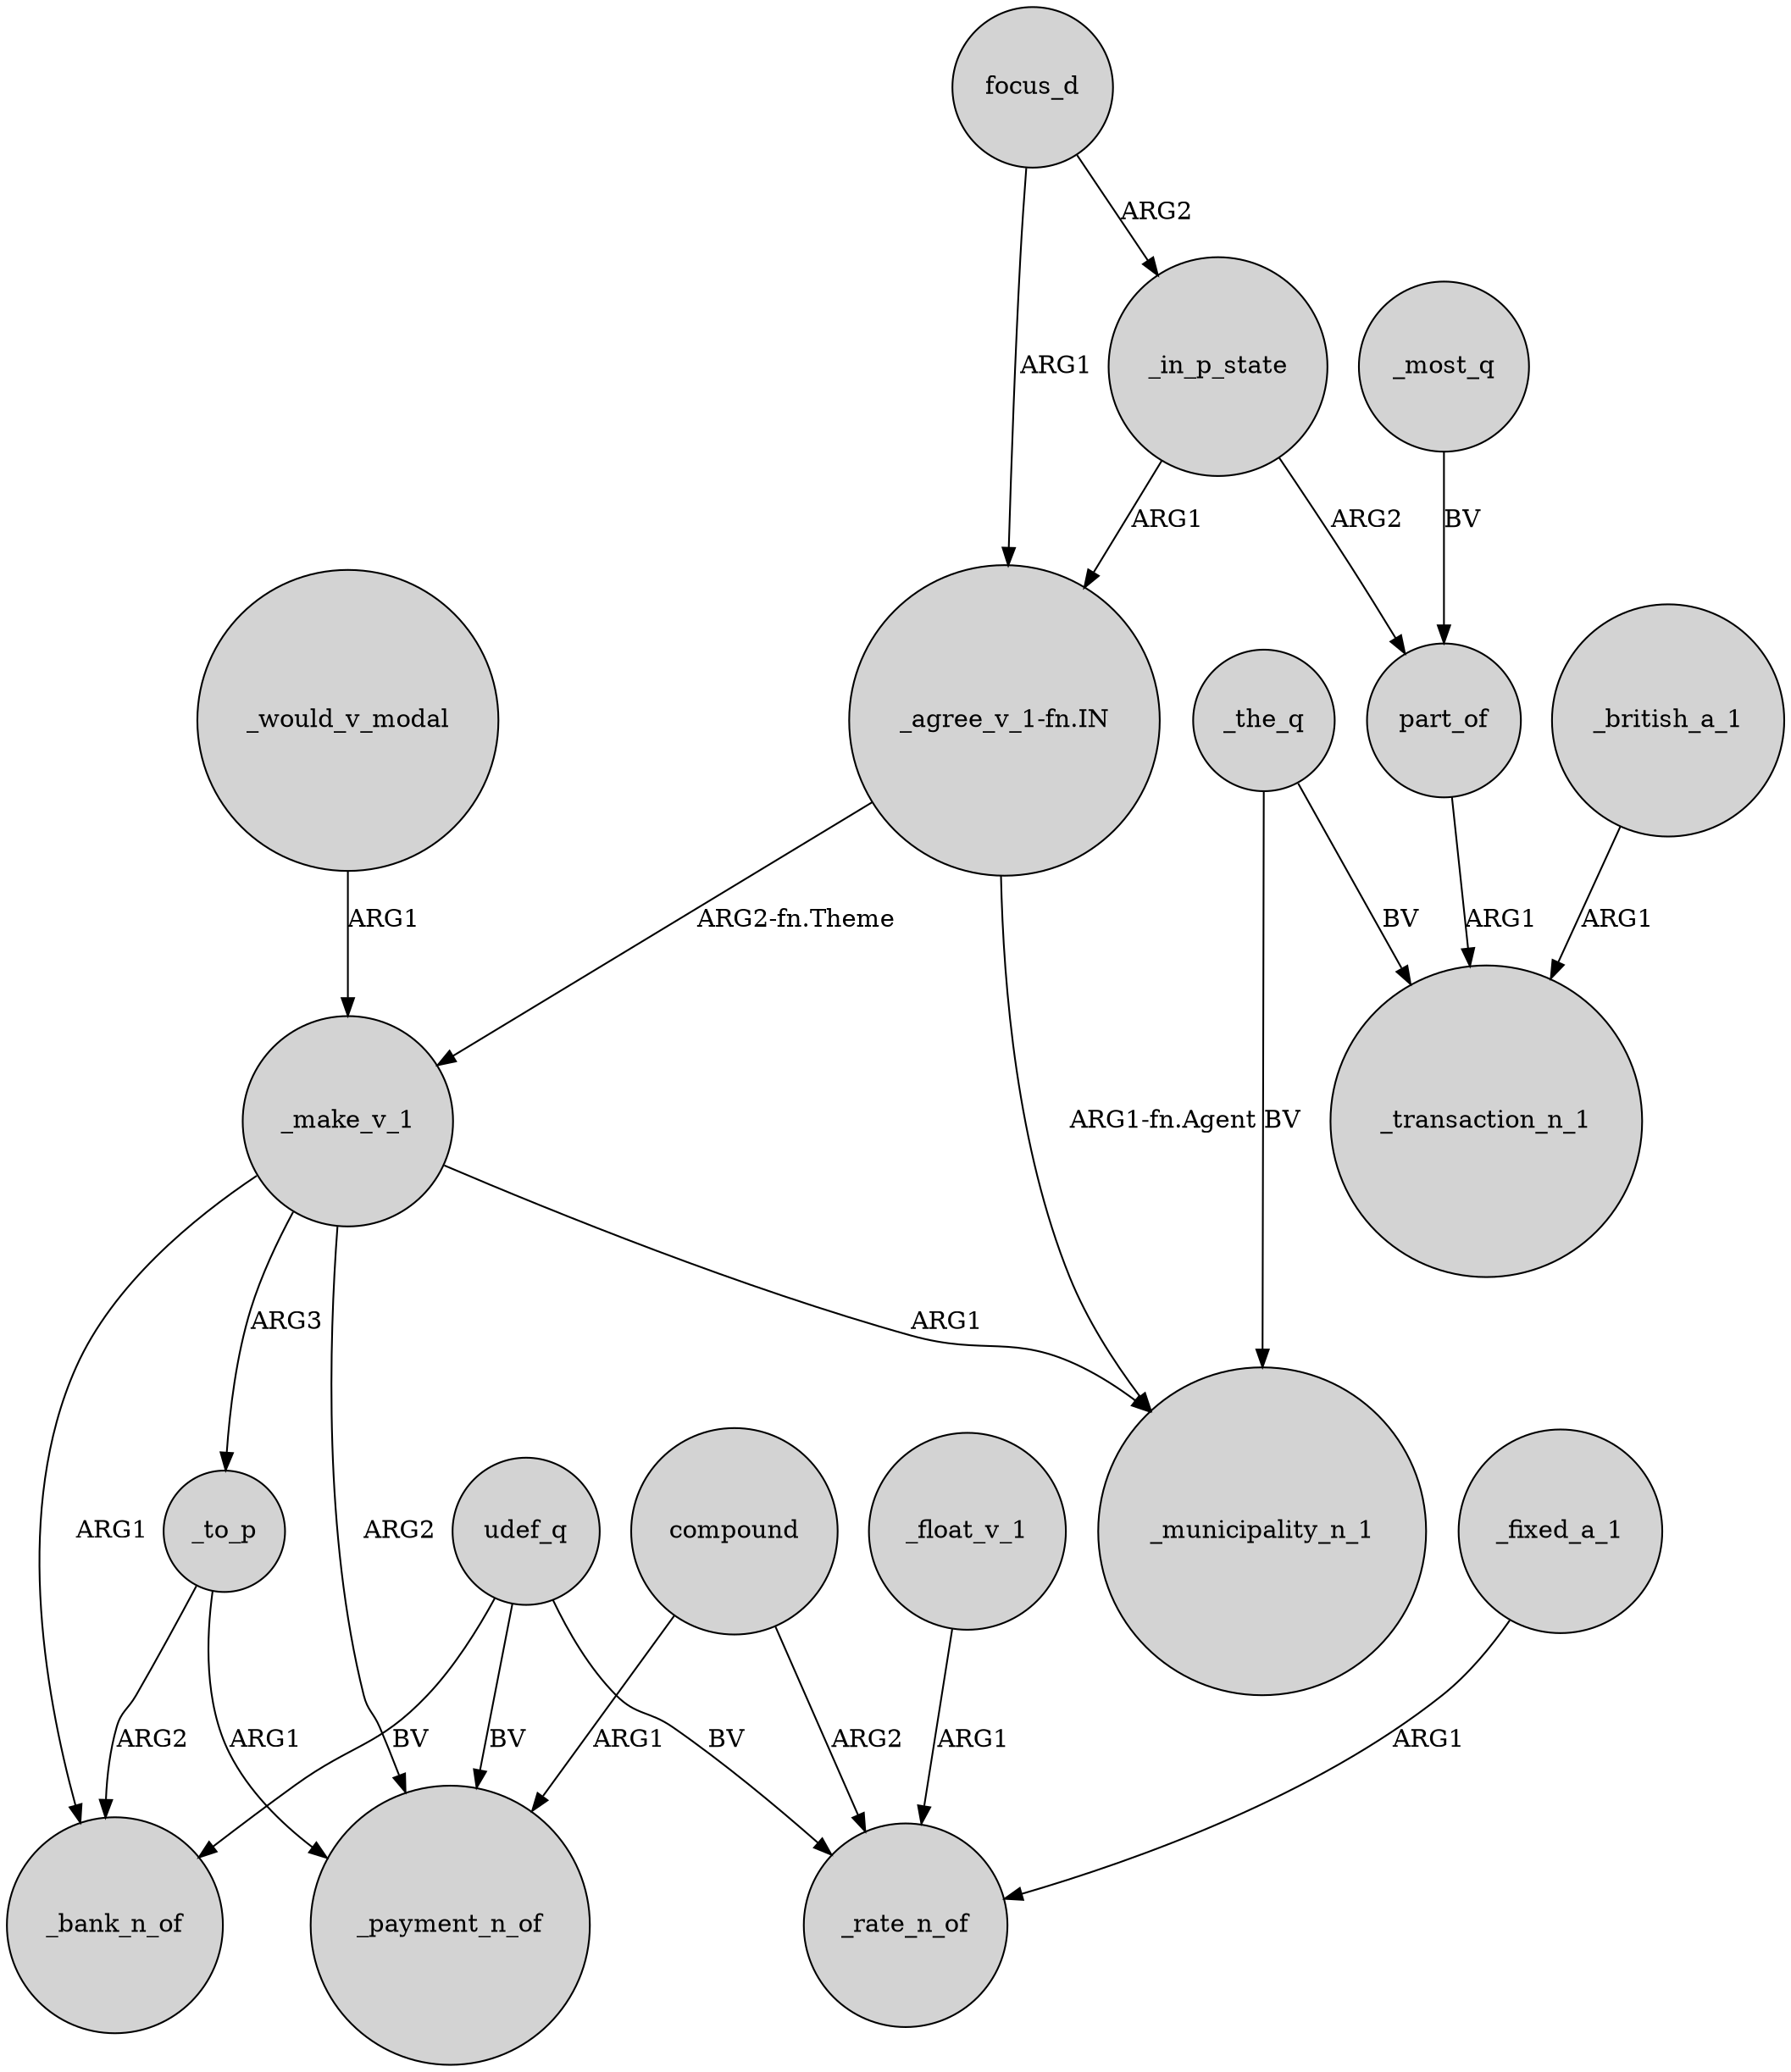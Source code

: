 digraph {
	node [shape=circle style=filled]
	part_of -> _transaction_n_1 [label=ARG1]
	_float_v_1 -> _rate_n_of [label=ARG1]
	focus_d -> _in_p_state [label=ARG2]
	_the_q -> _municipality_n_1 [label=BV]
	_fixed_a_1 -> _rate_n_of [label=ARG1]
	_in_p_state -> "_agree_v_1-fn.IN" [label=ARG1]
	udef_q -> _rate_n_of [label=BV]
	_make_v_1 -> _payment_n_of [label=ARG2]
	udef_q -> _payment_n_of [label=BV]
	_to_p -> _payment_n_of [label=ARG1]
	compound -> _rate_n_of [label=ARG2]
	compound -> _payment_n_of [label=ARG1]
	_in_p_state -> part_of [label=ARG2]
	_to_p -> _bank_n_of [label=ARG2]
	_make_v_1 -> _municipality_n_1 [label=ARG1]
	_make_v_1 -> _bank_n_of [label=ARG1]
	"_agree_v_1-fn.IN" -> _make_v_1 [label="ARG2-fn.Theme"]
	_most_q -> part_of [label=BV]
	"_agree_v_1-fn.IN" -> _municipality_n_1 [label="ARG1-fn.Agent"]
	_make_v_1 -> _to_p [label=ARG3]
	_the_q -> _transaction_n_1 [label=BV]
	focus_d -> "_agree_v_1-fn.IN" [label=ARG1]
	_british_a_1 -> _transaction_n_1 [label=ARG1]
	_would_v_modal -> _make_v_1 [label=ARG1]
	udef_q -> _bank_n_of [label=BV]
}
